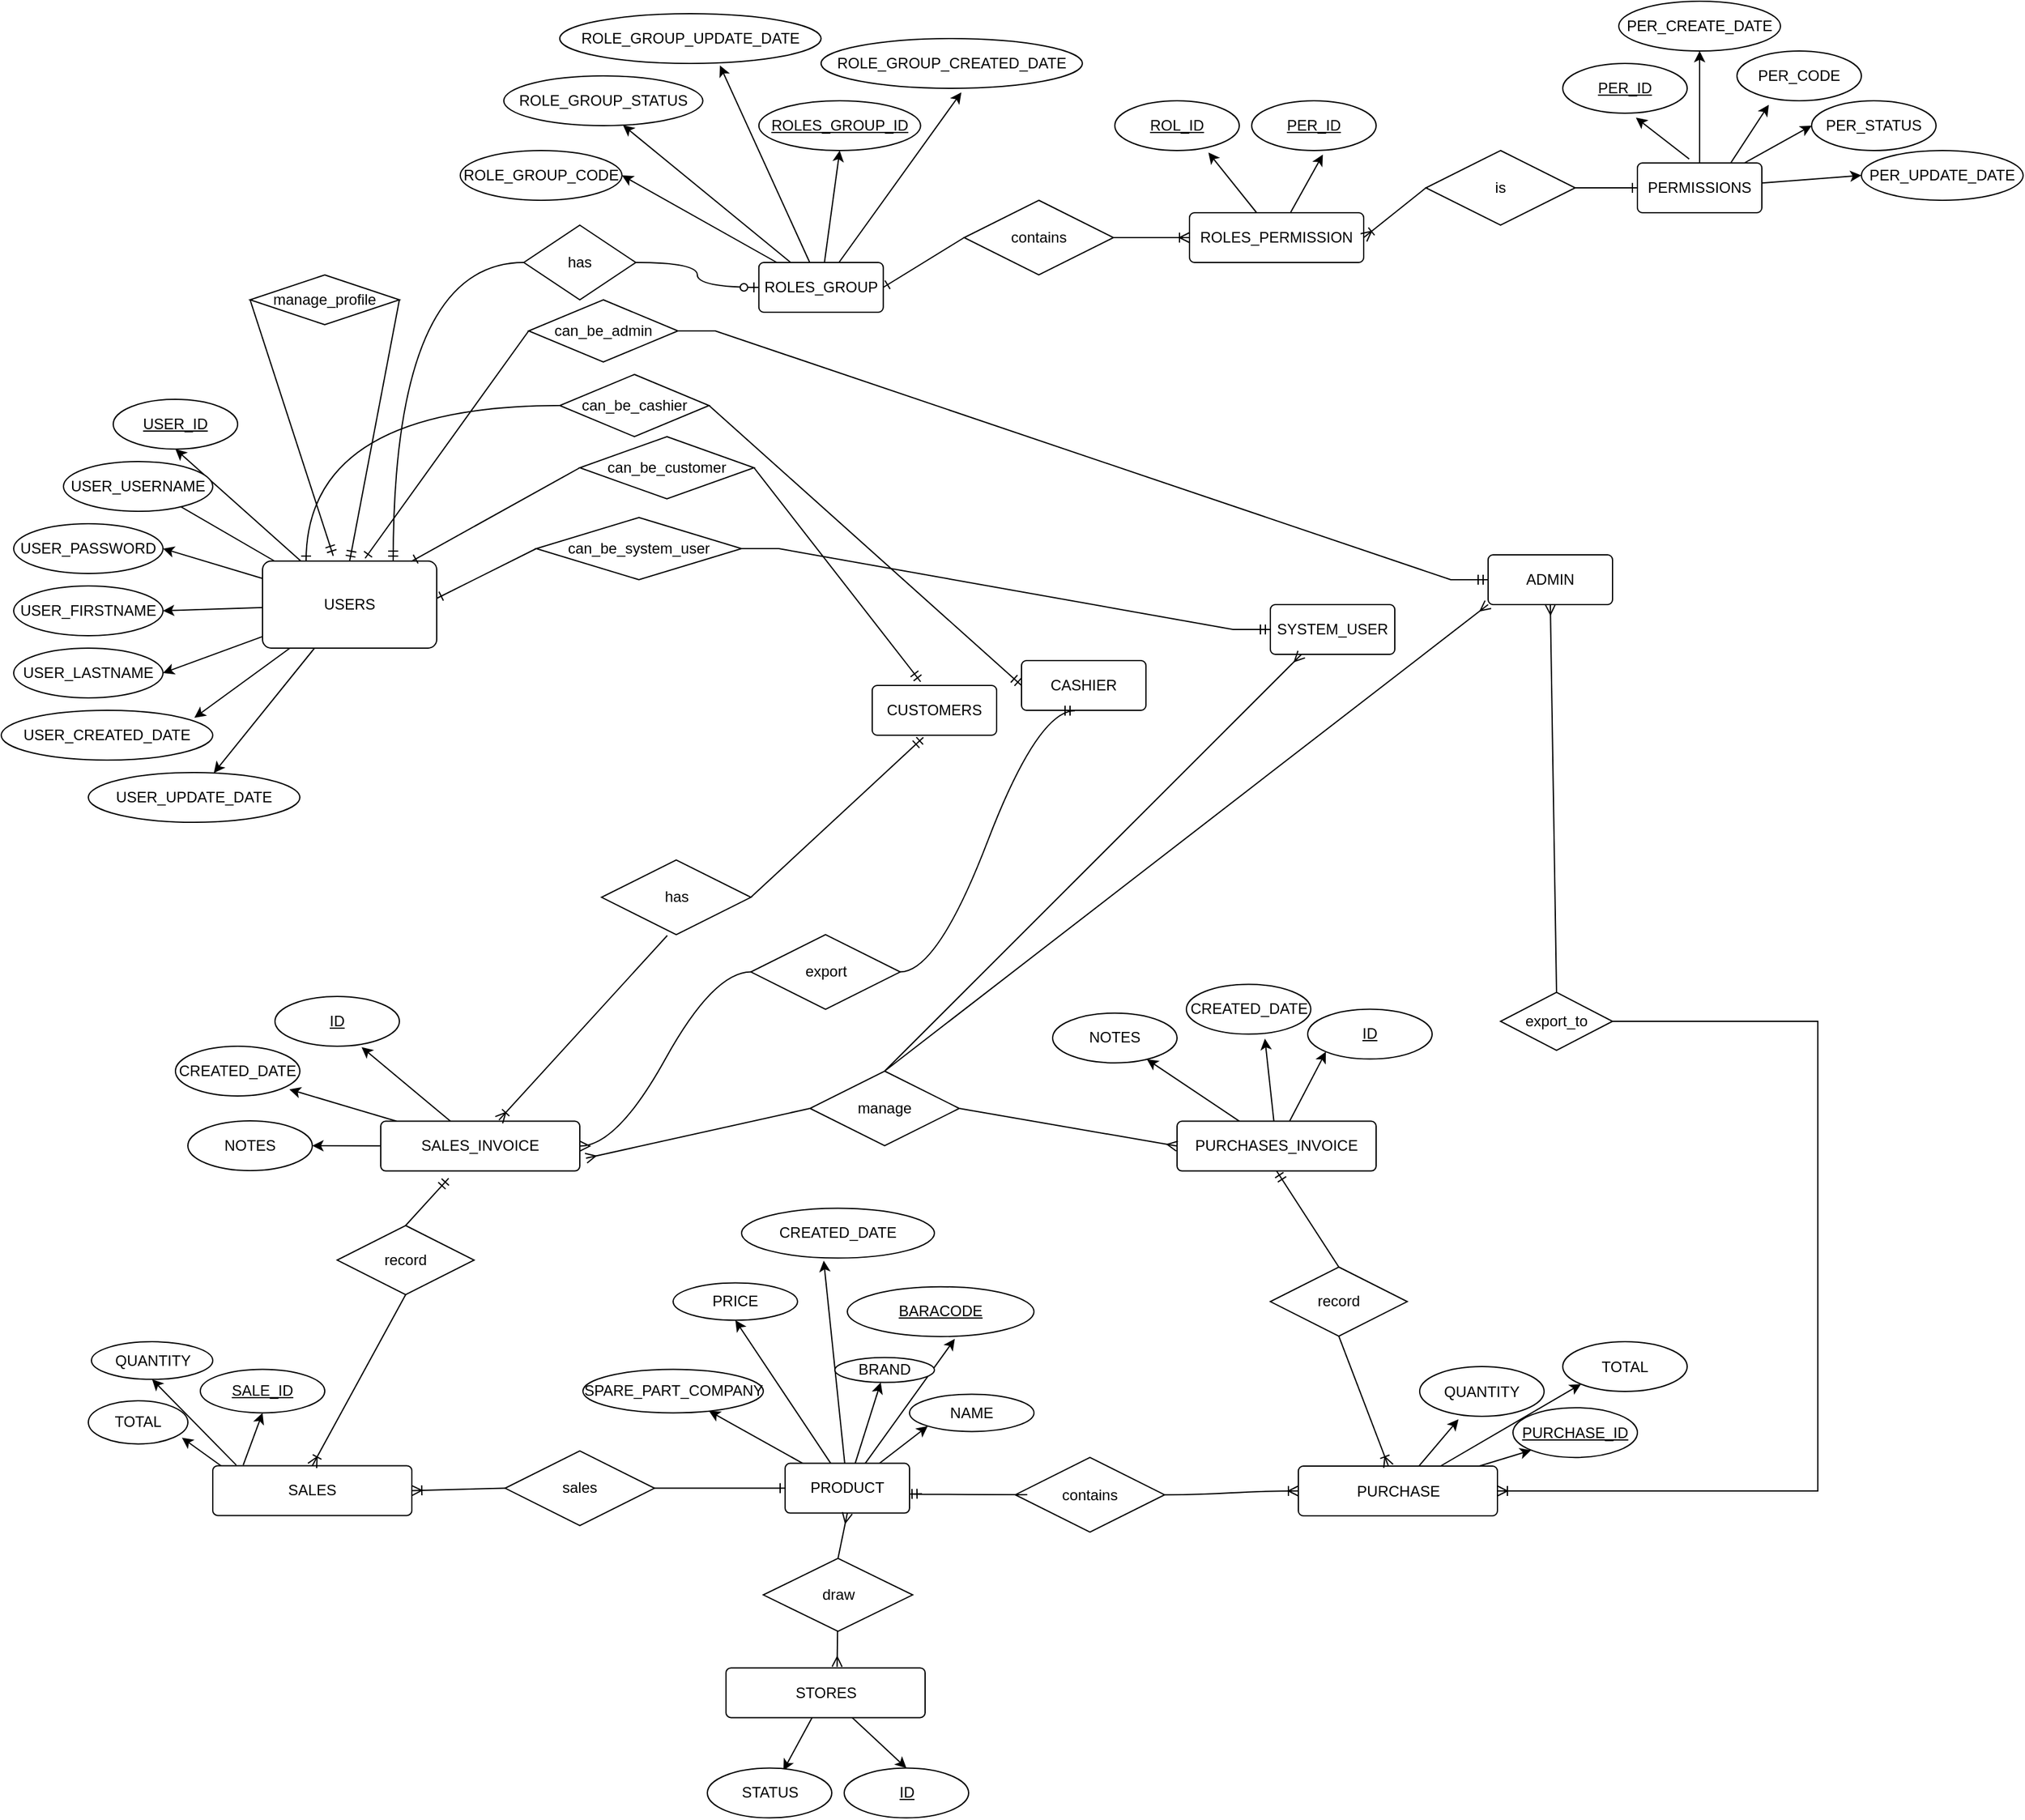<mxfile version="16.5.1" type="device"><diagram id="R2lEEEUBdFMjLlhIrx00" name="Page-1"><mxGraphModel dx="2580" dy="2182" grid="1" gridSize="10" guides="1" tooltips="1" connect="1" arrows="1" fold="1" page="1" pageScale="1" pageWidth="850" pageHeight="1100" math="0" shadow="0" extFonts="Permanent Marker^https://fonts.googleapis.com/css?family=Permanent+Marker"><root><mxCell id="0"/><mxCell id="1" parent="0"/><mxCell id="tmvhYx1YZuwU9j_WkLw_-8" value="USER_ID" style="ellipse;whiteSpace=wrap;html=1;align=center;fontStyle=4;" parent="1" vertex="1"><mxGeometry x="-100" y="-100" width="100" height="40" as="geometry"/></mxCell><mxCell id="tmvhYx1YZuwU9j_WkLw_-16" style="edgeStyle=none;rounded=0;orthogonalLoop=1;jettySize=auto;html=1;entryX=0.5;entryY=1;entryDx=0;entryDy=0;" parent="1" source="tmvhYx1YZuwU9j_WkLw_-9" target="tmvhYx1YZuwU9j_WkLw_-8" edge="1"><mxGeometry relative="1" as="geometry"/></mxCell><mxCell id="tmvhYx1YZuwU9j_WkLw_-17" style="edgeStyle=none;rounded=0;orthogonalLoop=1;jettySize=auto;html=1;entryX=1;entryY=0.5;entryDx=0;entryDy=0;" parent="1" source="tmvhYx1YZuwU9j_WkLw_-9" target="tmvhYx1YZuwU9j_WkLw_-10" edge="1"><mxGeometry relative="1" as="geometry"/></mxCell><mxCell id="tmvhYx1YZuwU9j_WkLw_-18" style="edgeStyle=none;rounded=0;orthogonalLoop=1;jettySize=auto;html=1;entryX=0.304;entryY=0.07;entryDx=0;entryDy=0;entryPerimeter=0;" parent="1" source="tmvhYx1YZuwU9j_WkLw_-9" target="tmvhYx1YZuwU9j_WkLw_-15" edge="1"><mxGeometry relative="1" as="geometry"/></mxCell><mxCell id="tmvhYx1YZuwU9j_WkLw_-89" style="edgeStyle=none;rounded=0;orthogonalLoop=1;jettySize=auto;html=1;entryX=1;entryY=0.5;entryDx=0;entryDy=0;" parent="1" source="tmvhYx1YZuwU9j_WkLw_-9" target="tmvhYx1YZuwU9j_WkLw_-88" edge="1"><mxGeometry relative="1" as="geometry"/></mxCell><mxCell id="tmvhYx1YZuwU9j_WkLw_-91" style="edgeStyle=none;rounded=0;orthogonalLoop=1;jettySize=auto;html=1;entryX=1;entryY=0.5;entryDx=0;entryDy=0;" parent="1" source="tmvhYx1YZuwU9j_WkLw_-9" target="tmvhYx1YZuwU9j_WkLw_-90" edge="1"><mxGeometry relative="1" as="geometry"/></mxCell><mxCell id="tmvhYx1YZuwU9j_WkLw_-94" style="edgeStyle=none;rounded=0;orthogonalLoop=1;jettySize=auto;html=1;entryX=0.913;entryY=0.15;entryDx=0;entryDy=0;entryPerimeter=0;" parent="1" source="tmvhYx1YZuwU9j_WkLw_-9" target="tmvhYx1YZuwU9j_WkLw_-92" edge="1"><mxGeometry relative="1" as="geometry"/></mxCell><mxCell id="tmvhYx1YZuwU9j_WkLw_-96" style="edgeStyle=none;rounded=0;orthogonalLoop=1;jettySize=auto;html=1;" parent="1" source="tmvhYx1YZuwU9j_WkLw_-9" target="tmvhYx1YZuwU9j_WkLw_-95" edge="1"><mxGeometry relative="1" as="geometry"/></mxCell><mxCell id="tmvhYx1YZuwU9j_WkLw_-9" value="USERS" style="rounded=1;arcSize=10;whiteSpace=wrap;html=1;align=center;" parent="1" vertex="1"><mxGeometry x="20" y="30" width="140" height="70" as="geometry"/></mxCell><mxCell id="tmvhYx1YZuwU9j_WkLw_-10" value="USER_PASSWORD" style="ellipse;whiteSpace=wrap;html=1;align=center;" parent="1" vertex="1"><mxGeometry x="-180" width="120" height="40" as="geometry"/></mxCell><mxCell id="tmvhYx1YZuwU9j_WkLw_-15" value="USER_USERNAME" style="ellipse;whiteSpace=wrap;html=1;align=center;" parent="1" vertex="1"><mxGeometry x="-140" y="-50" width="120" height="40" as="geometry"/></mxCell><mxCell id="tmvhYx1YZuwU9j_WkLw_-41" value="" style="edgeStyle=orthogonalEdgeStyle;fontSize=12;html=1;endArrow=ERmandOne;rounded=0;entryX=0.75;entryY=0;entryDx=0;entryDy=0;exitX=0;exitY=0.5;exitDx=0;exitDy=0;curved=1;" parent="1" source="tmvhYx1YZuwU9j_WkLw_-43" target="tmvhYx1YZuwU9j_WkLw_-9" edge="1"><mxGeometry width="100" height="100" relative="1" as="geometry"><mxPoint x="260" y="10" as="sourcePoint"/><mxPoint x="140" y="60" as="targetPoint"/></mxGeometry></mxCell><mxCell id="tmvhYx1YZuwU9j_WkLw_-76" style="edgeStyle=none;rounded=0;orthogonalLoop=1;jettySize=auto;html=1;entryX=0.5;entryY=1;entryDx=0;entryDy=0;" parent="1" source="tmvhYx1YZuwU9j_WkLw_-42" target="tmvhYx1YZuwU9j_WkLw_-75" edge="1"><mxGeometry relative="1" as="geometry"/></mxCell><mxCell id="tmvhYx1YZuwU9j_WkLw_-81" style="edgeStyle=none;rounded=0;orthogonalLoop=1;jettySize=auto;html=1;entryX=1;entryY=0.5;entryDx=0;entryDy=0;" parent="1" source="tmvhYx1YZuwU9j_WkLw_-42" target="tmvhYx1YZuwU9j_WkLw_-78" edge="1"><mxGeometry relative="1" as="geometry"/></mxCell><mxCell id="tmvhYx1YZuwU9j_WkLw_-83" style="edgeStyle=none;rounded=0;orthogonalLoop=1;jettySize=auto;html=1;entryX=0.537;entryY=1.08;entryDx=0;entryDy=0;entryPerimeter=0;" parent="1" source="tmvhYx1YZuwU9j_WkLw_-42" target="tmvhYx1YZuwU9j_WkLw_-82" edge="1"><mxGeometry relative="1" as="geometry"/></mxCell><mxCell id="tmvhYx1YZuwU9j_WkLw_-85" style="edgeStyle=none;rounded=0;orthogonalLoop=1;jettySize=auto;html=1;entryX=0.613;entryY=1.04;entryDx=0;entryDy=0;entryPerimeter=0;" parent="1" source="tmvhYx1YZuwU9j_WkLw_-42" target="tmvhYx1YZuwU9j_WkLw_-84" edge="1"><mxGeometry relative="1" as="geometry"/></mxCell><mxCell id="tmvhYx1YZuwU9j_WkLw_-86" style="edgeStyle=none;rounded=0;orthogonalLoop=1;jettySize=auto;html=1;entryX=0.599;entryY=0.99;entryDx=0;entryDy=0;entryPerimeter=0;" parent="1" source="tmvhYx1YZuwU9j_WkLw_-42" target="tmvhYx1YZuwU9j_WkLw_-79" edge="1"><mxGeometry relative="1" as="geometry"/></mxCell><mxCell id="tmvhYx1YZuwU9j_WkLw_-42" value="ROLES_GROUP" style="rounded=1;arcSize=10;whiteSpace=wrap;html=1;align=center;" parent="1" vertex="1"><mxGeometry x="418.89" y="-210" width="100" height="40" as="geometry"/></mxCell><mxCell id="tmvhYx1YZuwU9j_WkLw_-43" value="has" style="shape=rhombus;perimeter=rhombusPerimeter;whiteSpace=wrap;html=1;align=center;" parent="1" vertex="1"><mxGeometry x="230" y="-240" width="90" height="60" as="geometry"/></mxCell><mxCell id="tmvhYx1YZuwU9j_WkLw_-46" value="is" style="shape=rhombus;perimeter=rhombusPerimeter;whiteSpace=wrap;html=1;align=center;" parent="1" vertex="1"><mxGeometry x="955" y="-300" width="120" height="60" as="geometry"/></mxCell><mxCell id="tmvhYx1YZuwU9j_WkLw_-73" style="edgeStyle=none;rounded=0;orthogonalLoop=1;jettySize=auto;html=1;entryX=0.572;entryY=1.08;entryDx=0;entryDy=0;entryPerimeter=0;" parent="1" source="tmvhYx1YZuwU9j_WkLw_-47" target="tmvhYx1YZuwU9j_WkLw_-71" edge="1"><mxGeometry relative="1" as="geometry"/></mxCell><mxCell id="tmvhYx1YZuwU9j_WkLw_-74" style="edgeStyle=none;rounded=0;orthogonalLoop=1;jettySize=auto;html=1;entryX=0.752;entryY=1.04;entryDx=0;entryDy=0;entryPerimeter=0;" parent="1" source="tmvhYx1YZuwU9j_WkLw_-47" target="tmvhYx1YZuwU9j_WkLw_-72" edge="1"><mxGeometry relative="1" as="geometry"/></mxCell><mxCell id="tmvhYx1YZuwU9j_WkLw_-47" value="ROLES_PERMISSION" style="rounded=1;arcSize=10;whiteSpace=wrap;html=1;align=center;" parent="1" vertex="1"><mxGeometry x="765" y="-250" width="140" height="40" as="geometry"/></mxCell><mxCell id="tmvhYx1YZuwU9j_WkLw_-48" value="contains" style="shape=rhombus;perimeter=rhombusPerimeter;whiteSpace=wrap;html=1;align=center;" parent="1" vertex="1"><mxGeometry x="583.89" y="-260" width="120" height="60" as="geometry"/></mxCell><mxCell id="tmvhYx1YZuwU9j_WkLw_-51" value="" style="fontSize=12;html=1;endArrow=ERoneToMany;rounded=0;entryX=0;entryY=0.5;entryDx=0;entryDy=0;exitX=1;exitY=0.5;exitDx=0;exitDy=0;" parent="1" source="tmvhYx1YZuwU9j_WkLw_-48" target="tmvhYx1YZuwU9j_WkLw_-47" edge="1"><mxGeometry width="100" height="100" relative="1" as="geometry"><mxPoint x="702.8" y="-230.78" as="sourcePoint"/><mxPoint x="755" y="-90" as="targetPoint"/></mxGeometry></mxCell><mxCell id="tmvhYx1YZuwU9j_WkLw_-52" style="edgeStyle=none;rounded=0;orthogonalLoop=1;jettySize=auto;html=1;exitX=1;exitY=1;exitDx=0;exitDy=0;" parent="1" edge="1"><mxGeometry relative="1" as="geometry"><mxPoint x="728.89" y="-365" as="sourcePoint"/><mxPoint x="728.89" y="-365" as="targetPoint"/></mxGeometry></mxCell><mxCell id="tmvhYx1YZuwU9j_WkLw_-61" style="edgeStyle=none;rounded=0;orthogonalLoop=1;jettySize=auto;html=1;entryX=0.256;entryY=1.08;entryDx=0;entryDy=0;entryPerimeter=0;exitX=0.75;exitY=0;exitDx=0;exitDy=0;" parent="1" source="tmvhYx1YZuwU9j_WkLw_-53" target="tmvhYx1YZuwU9j_WkLw_-59" edge="1"><mxGeometry relative="1" as="geometry"/></mxCell><mxCell id="tmvhYx1YZuwU9j_WkLw_-62" style="edgeStyle=none;rounded=0;orthogonalLoop=1;jettySize=auto;html=1;entryX=0.588;entryY=1.09;entryDx=0;entryDy=0;entryPerimeter=0;exitX=0.416;exitY=-0.08;exitDx=0;exitDy=0;exitPerimeter=0;" parent="1" source="tmvhYx1YZuwU9j_WkLw_-53" target="tmvhYx1YZuwU9j_WkLw_-58" edge="1"><mxGeometry relative="1" as="geometry"/></mxCell><mxCell id="tmvhYx1YZuwU9j_WkLw_-66" style="edgeStyle=orthogonalEdgeStyle;rounded=0;orthogonalLoop=1;jettySize=auto;html=1;entryX=0.5;entryY=1;entryDx=0;entryDy=0;" parent="1" source="tmvhYx1YZuwU9j_WkLw_-53" target="tmvhYx1YZuwU9j_WkLw_-63" edge="1"><mxGeometry relative="1" as="geometry"/></mxCell><mxCell id="tmvhYx1YZuwU9j_WkLw_-68" style="edgeStyle=none;rounded=0;orthogonalLoop=1;jettySize=auto;html=1;entryX=0;entryY=0.5;entryDx=0;entryDy=0;" parent="1" source="tmvhYx1YZuwU9j_WkLw_-53" target="tmvhYx1YZuwU9j_WkLw_-67" edge="1"><mxGeometry relative="1" as="geometry"/></mxCell><mxCell id="tmvhYx1YZuwU9j_WkLw_-70" style="edgeStyle=none;rounded=0;orthogonalLoop=1;jettySize=auto;html=1;entryX=0;entryY=0.5;entryDx=0;entryDy=0;" parent="1" source="tmvhYx1YZuwU9j_WkLw_-53" target="tmvhYx1YZuwU9j_WkLw_-69" edge="1"><mxGeometry relative="1" as="geometry"/></mxCell><mxCell id="tmvhYx1YZuwU9j_WkLw_-53" value="PERMISSIONS" style="rounded=1;arcSize=10;whiteSpace=wrap;html=1;align=center;" parent="1" vertex="1"><mxGeometry x="1125" y="-290" width="100" height="40" as="geometry"/></mxCell><mxCell id="tmvhYx1YZuwU9j_WkLw_-54" value="" style="fontSize=12;html=1;endArrow=ERoneToMany;rounded=0;entryX=1;entryY=0.5;entryDx=0;entryDy=0;exitX=0;exitY=0.5;exitDx=0;exitDy=0;" parent="1" source="tmvhYx1YZuwU9j_WkLw_-46" target="tmvhYx1YZuwU9j_WkLw_-47" edge="1"><mxGeometry width="100" height="100" relative="1" as="geometry"><mxPoint x="835" y="-120.78" as="sourcePoint"/><mxPoint x="942.2" y="-150" as="targetPoint"/></mxGeometry></mxCell><mxCell id="tmvhYx1YZuwU9j_WkLw_-58" value="PER_ID" style="ellipse;whiteSpace=wrap;html=1;align=center;fontStyle=4;" parent="1" vertex="1"><mxGeometry x="1065" y="-370" width="100" height="40" as="geometry"/></mxCell><mxCell id="tmvhYx1YZuwU9j_WkLw_-59" value="PER_CODE" style="ellipse;whiteSpace=wrap;html=1;align=center;" parent="1" vertex="1"><mxGeometry x="1205" y="-380" width="100" height="40" as="geometry"/></mxCell><mxCell id="tmvhYx1YZuwU9j_WkLw_-63" value="PER_CREATE_DATE" style="ellipse;whiteSpace=wrap;html=1;align=center;" parent="1" vertex="1"><mxGeometry x="1110" y="-420" width="130" height="40" as="geometry"/></mxCell><mxCell id="tmvhYx1YZuwU9j_WkLw_-67" value="PER_UPDATE_DATE" style="ellipse;whiteSpace=wrap;html=1;align=center;" parent="1" vertex="1"><mxGeometry x="1305" y="-300" width="130" height="40" as="geometry"/></mxCell><mxCell id="tmvhYx1YZuwU9j_WkLw_-69" value="PER_STATUS" style="ellipse;whiteSpace=wrap;html=1;align=center;" parent="1" vertex="1"><mxGeometry x="1265" y="-340" width="100" height="40" as="geometry"/></mxCell><mxCell id="tmvhYx1YZuwU9j_WkLw_-71" value="PER_ID" style="ellipse;whiteSpace=wrap;html=1;align=center;fontStyle=4;" parent="1" vertex="1"><mxGeometry x="815" y="-340" width="100" height="40" as="geometry"/></mxCell><mxCell id="tmvhYx1YZuwU9j_WkLw_-72" value="ROL_ID" style="ellipse;whiteSpace=wrap;html=1;align=center;fontStyle=4;" parent="1" vertex="1"><mxGeometry x="705" y="-340" width="100" height="40" as="geometry"/></mxCell><mxCell id="tmvhYx1YZuwU9j_WkLw_-75" value="ROLES_GROUP_ID" style="ellipse;whiteSpace=wrap;html=1;align=center;fontStyle=4;" parent="1" vertex="1"><mxGeometry x="418.89" y="-340" width="130" height="40" as="geometry"/></mxCell><mxCell id="tmvhYx1YZuwU9j_WkLw_-78" value="ROLE_GROUP_CODE" style="ellipse;whiteSpace=wrap;html=1;align=center;" parent="1" vertex="1"><mxGeometry x="178.89" y="-300" width="130" height="40" as="geometry"/></mxCell><mxCell id="tmvhYx1YZuwU9j_WkLw_-79" value="ROLE_GROUP_STATUS" style="ellipse;whiteSpace=wrap;html=1;align=center;" parent="1" vertex="1"><mxGeometry x="213.89" y="-360" width="160" height="40" as="geometry"/></mxCell><mxCell id="tmvhYx1YZuwU9j_WkLw_-82" value="ROLE_GROUP_CREATED_DATE" style="ellipse;whiteSpace=wrap;html=1;align=center;" parent="1" vertex="1"><mxGeometry x="468.89" y="-390" width="210" height="40" as="geometry"/></mxCell><mxCell id="tmvhYx1YZuwU9j_WkLw_-84" value="ROLE_GROUP_UPDATE_DATE" style="ellipse;whiteSpace=wrap;html=1;align=center;" parent="1" vertex="1"><mxGeometry x="258.89" y="-410" width="210" height="40" as="geometry"/></mxCell><mxCell id="tmvhYx1YZuwU9j_WkLw_-87" style="edgeStyle=none;rounded=0;orthogonalLoop=1;jettySize=auto;html=1;exitX=1;exitY=1;exitDx=0;exitDy=0;" parent="1" source="tmvhYx1YZuwU9j_WkLw_-10" target="tmvhYx1YZuwU9j_WkLw_-10" edge="1"><mxGeometry relative="1" as="geometry"/></mxCell><mxCell id="tmvhYx1YZuwU9j_WkLw_-88" value="USER_FIRSTNAME" style="ellipse;whiteSpace=wrap;html=1;align=center;" parent="1" vertex="1"><mxGeometry x="-180" y="50" width="120" height="40" as="geometry"/></mxCell><mxCell id="tmvhYx1YZuwU9j_WkLw_-90" value="USER_LASTNAME" style="ellipse;whiteSpace=wrap;html=1;align=center;" parent="1" vertex="1"><mxGeometry x="-180" y="100" width="120" height="40" as="geometry"/></mxCell><mxCell id="tmvhYx1YZuwU9j_WkLw_-92" value="USER_CREATED_DATE" style="ellipse;whiteSpace=wrap;html=1;align=center;" parent="1" vertex="1"><mxGeometry x="-190" y="150" width="170" height="40" as="geometry"/></mxCell><mxCell id="tmvhYx1YZuwU9j_WkLw_-95" value="USER_UPDATE_DATE" style="ellipse;whiteSpace=wrap;html=1;align=center;" parent="1" vertex="1"><mxGeometry x="-120" y="200" width="170" height="40" as="geometry"/></mxCell><mxCell id="tmvhYx1YZuwU9j_WkLw_-98" value="CASHIER" style="rounded=1;arcSize=10;whiteSpace=wrap;html=1;align=center;" parent="1" vertex="1"><mxGeometry x="630" y="110" width="100" height="40" as="geometry"/></mxCell><mxCell id="tmvhYx1YZuwU9j_WkLw_-99" value="can_be_cashier" style="shape=rhombus;perimeter=rhombusPerimeter;whiteSpace=wrap;html=1;align=center;" parent="1" vertex="1"><mxGeometry x="258.89" y="-120" width="120" height="50" as="geometry"/></mxCell><mxCell id="tmvhYx1YZuwU9j_WkLw_-110" value="" style="fontSize=12;html=1;endArrow=ERmandOne;rounded=0;exitX=1;exitY=0.5;exitDx=0;exitDy=0;entryX=0;entryY=0.5;entryDx=0;entryDy=0;" parent="1" source="tmvhYx1YZuwU9j_WkLw_-99" target="tmvhYx1YZuwU9j_WkLw_-98" edge="1"><mxGeometry width="100" height="100" relative="1" as="geometry"><mxPoint x="490" y="180" as="sourcePoint"/><mxPoint x="370" y="130" as="targetPoint"/></mxGeometry></mxCell><mxCell id="tmvhYx1YZuwU9j_WkLw_-114" value="can_be_customer" style="shape=rhombus;perimeter=rhombusPerimeter;whiteSpace=wrap;html=1;align=center;" parent="1" vertex="1"><mxGeometry x="275" y="-70" width="140" height="50" as="geometry"/></mxCell><mxCell id="tmvhYx1YZuwU9j_WkLw_-116" value="CUSTOMERS" style="rounded=1;arcSize=10;whiteSpace=wrap;html=1;align=center;" parent="1" vertex="1"><mxGeometry x="510" y="130" width="100" height="40" as="geometry"/></mxCell><mxCell id="tmvhYx1YZuwU9j_WkLw_-118" value="" style="fontSize=12;html=1;endArrow=ERmandOne;rounded=0;exitX=1;exitY=0.5;exitDx=0;exitDy=0;entryX=0.389;entryY=-0.075;entryDx=0;entryDy=0;entryPerimeter=0;" parent="1" source="tmvhYx1YZuwU9j_WkLw_-114" target="tmvhYx1YZuwU9j_WkLw_-116" edge="1"><mxGeometry width="100" height="100" relative="1" as="geometry"><mxPoint x="300" y="209.5" as="sourcePoint"/><mxPoint x="380" y="220" as="targetPoint"/></mxGeometry></mxCell><mxCell id="tmvhYx1YZuwU9j_WkLw_-166" value="manage_profile" style="shape=rhombus;perimeter=rhombusPerimeter;whiteSpace=wrap;html=1;align=center;" parent="1" vertex="1"><mxGeometry x="10" y="-200" width="120" height="40" as="geometry"/></mxCell><mxCell id="tmvhYx1YZuwU9j_WkLw_-169" value="" style="fontSize=12;html=1;endArrow=ERmandOne;rounded=0;elbow=vertical;entryX=0.5;entryY=0;entryDx=0;entryDy=0;exitX=1;exitY=0.5;exitDx=0;exitDy=0;" parent="1" source="tmvhYx1YZuwU9j_WkLw_-166" target="tmvhYx1YZuwU9j_WkLw_-9" edge="1"><mxGeometry width="100" height="100" relative="1" as="geometry"><mxPoint x="80" y="60" as="sourcePoint"/><mxPoint x="180" y="-40" as="targetPoint"/></mxGeometry></mxCell><mxCell id="tmvhYx1YZuwU9j_WkLw_-170" value="" style="fontSize=12;html=1;endArrow=ERmandOne;rounded=0;elbow=vertical;entryX=0.406;entryY=-0.06;entryDx=0;entryDy=0;exitX=0;exitY=0.5;exitDx=0;exitDy=0;entryPerimeter=0;" parent="1" source="tmvhYx1YZuwU9j_WkLw_-166" target="tmvhYx1YZuwU9j_WkLw_-9" edge="1"><mxGeometry width="100" height="100" relative="1" as="geometry"><mxPoint x="93" y="40.32" as="sourcePoint"/><mxPoint x="150" y="-45" as="targetPoint"/></mxGeometry></mxCell><mxCell id="tmvhYx1YZuwU9j_WkLw_-178" value="" style="edgeStyle=orthogonalEdgeStyle;fontSize=12;html=1;endArrow=ERzeroToOne;endFill=1;rounded=0;elbow=vertical;entryX=0;entryY=0.5;entryDx=0;entryDy=0;exitX=1;exitY=0.5;exitDx=0;exitDy=0;curved=1;" parent="1" source="tmvhYx1YZuwU9j_WkLw_-43" target="tmvhYx1YZuwU9j_WkLw_-42" edge="1"><mxGeometry width="100" height="100" relative="1" as="geometry"><mxPoint x="318.89" y="-90" as="sourcePoint"/><mxPoint x="418.89" y="-190" as="targetPoint"/></mxGeometry></mxCell><mxCell id="8ANfI4sgYB2sMH2TscQH-8" value="" style="fontSize=12;html=1;endArrow=ERone;endFill=1;rounded=0;entryX=1;entryY=0.5;entryDx=0;entryDy=0;exitX=0;exitY=0.5;exitDx=0;exitDy=0;" parent="1" source="tmvhYx1YZuwU9j_WkLw_-48" target="tmvhYx1YZuwU9j_WkLw_-42" edge="1"><mxGeometry width="100" height="100" relative="1" as="geometry"><mxPoint x="688.89" y="-80" as="sourcePoint"/><mxPoint x="788.89" y="-180" as="targetPoint"/></mxGeometry></mxCell><mxCell id="8ANfI4sgYB2sMH2TscQH-9" value="" style="edgeStyle=entityRelationEdgeStyle;fontSize=12;html=1;endArrow=ERone;endFill=1;rounded=0;entryX=0;entryY=0.5;entryDx=0;entryDy=0;exitX=1;exitY=0.5;exitDx=0;exitDy=0;" parent="1" source="tmvhYx1YZuwU9j_WkLw_-46" target="tmvhYx1YZuwU9j_WkLw_-53" edge="1"><mxGeometry width="100" height="100" relative="1" as="geometry"><mxPoint x="1140" y="-170" as="sourcePoint"/><mxPoint x="1070" y="-150" as="targetPoint"/></mxGeometry></mxCell><mxCell id="8ANfI4sgYB2sMH2TscQH-52" value="" style="fontSize=12;html=1;endArrow=ERone;endFill=1;rounded=0;elbow=vertical;exitX=0;exitY=0.5;exitDx=0;exitDy=0;edgeStyle=orthogonalEdgeStyle;curved=1;entryX=0.25;entryY=0;entryDx=0;entryDy=0;" parent="1" source="tmvhYx1YZuwU9j_WkLw_-99" target="tmvhYx1YZuwU9j_WkLw_-9" edge="1"><mxGeometry width="100" height="100" relative="1" as="geometry"><mxPoint x="160" y="150" as="sourcePoint"/><mxPoint x="70" y="20" as="targetPoint"/></mxGeometry></mxCell><mxCell id="8ANfI4sgYB2sMH2TscQH-53" value="" style="fontSize=12;html=1;endArrow=ERone;endFill=1;rounded=0;elbow=vertical;exitX=0;exitY=0.5;exitDx=0;exitDy=0;entryX=0.854;entryY=0.004;entryDx=0;entryDy=0;entryPerimeter=0;" parent="1" source="tmvhYx1YZuwU9j_WkLw_-114" target="tmvhYx1YZuwU9j_WkLw_-9" edge="1"><mxGeometry width="100" height="100" relative="1" as="geometry"><mxPoint x="240" y="110" as="sourcePoint"/><mxPoint x="80" y="71" as="targetPoint"/></mxGeometry></mxCell><mxCell id="8ANfI4sgYB2sMH2TscQH-59" style="edgeStyle=none;rounded=0;orthogonalLoop=1;jettySize=auto;html=1;elbow=vertical;entryX=0.576;entryY=1.048;entryDx=0;entryDy=0;entryPerimeter=0;" parent="1" source="8ANfI4sgYB2sMH2TscQH-67" target="8ANfI4sgYB2sMH2TscQH-68" edge="1"><mxGeometry relative="1" as="geometry"/></mxCell><mxCell id="8ANfI4sgYB2sMH2TscQH-60" style="edgeStyle=none;rounded=0;orthogonalLoop=1;jettySize=auto;html=1;entryX=0.5;entryY=1;entryDx=0;entryDy=0;elbow=vertical;" parent="1" source="8ANfI4sgYB2sMH2TscQH-67" target="8ANfI4sgYB2sMH2TscQH-69" edge="1"><mxGeometry relative="1" as="geometry"/></mxCell><mxCell id="8ANfI4sgYB2sMH2TscQH-62" style="edgeStyle=none;rounded=0;orthogonalLoop=1;jettySize=auto;html=1;entryX=0.426;entryY=1.052;entryDx=0;entryDy=0;elbow=vertical;entryPerimeter=0;" parent="1" source="8ANfI4sgYB2sMH2TscQH-67" target="8ANfI4sgYB2sMH2TscQH-71" edge="1"><mxGeometry relative="1" as="geometry"/></mxCell><mxCell id="8ANfI4sgYB2sMH2TscQH-64" style="edgeStyle=none;rounded=0;orthogonalLoop=1;jettySize=auto;html=1;entryX=0;entryY=1;entryDx=0;entryDy=0;elbow=vertical;" parent="1" source="8ANfI4sgYB2sMH2TscQH-67" target="8ANfI4sgYB2sMH2TscQH-73" edge="1"><mxGeometry relative="1" as="geometry"/></mxCell><mxCell id="8ANfI4sgYB2sMH2TscQH-65" style="edgeStyle=none;rounded=0;orthogonalLoop=1;jettySize=auto;html=1;elbow=vertical;" parent="1" source="8ANfI4sgYB2sMH2TscQH-67" target="8ANfI4sgYB2sMH2TscQH-74" edge="1"><mxGeometry relative="1" as="geometry"/></mxCell><mxCell id="8ANfI4sgYB2sMH2TscQH-66" style="edgeStyle=none;rounded=0;orthogonalLoop=1;jettySize=auto;html=1;elbow=vertical;" parent="1" source="8ANfI4sgYB2sMH2TscQH-67" target="8ANfI4sgYB2sMH2TscQH-78" edge="1"><mxGeometry relative="1" as="geometry"/></mxCell><mxCell id="8ANfI4sgYB2sMH2TscQH-67" value="PRODUCT" style="rounded=1;arcSize=10;whiteSpace=wrap;html=1;align=center;" parent="1" vertex="1"><mxGeometry x="440" y="755.29" width="100" height="40" as="geometry"/></mxCell><mxCell id="8ANfI4sgYB2sMH2TscQH-68" value="BARACODE" style="ellipse;whiteSpace=wrap;html=1;align=center;fontStyle=4;" parent="1" vertex="1"><mxGeometry x="490" y="613.37" width="150" height="40" as="geometry"/></mxCell><mxCell id="8ANfI4sgYB2sMH2TscQH-69" value="PRICE" style="ellipse;whiteSpace=wrap;html=1;align=center;" parent="1" vertex="1"><mxGeometry x="350" y="610.29" width="100" height="30" as="geometry"/></mxCell><mxCell id="8ANfI4sgYB2sMH2TscQH-71" value="CREATED_DATE" style="ellipse;whiteSpace=wrap;html=1;align=center;" parent="1" vertex="1"><mxGeometry x="405" y="550.29" width="155" height="40" as="geometry"/></mxCell><mxCell id="8ANfI4sgYB2sMH2TscQH-73" value="NAME" style="ellipse;whiteSpace=wrap;html=1;align=center;" parent="1" vertex="1"><mxGeometry x="540" y="699.71" width="100" height="30" as="geometry"/></mxCell><mxCell id="8ANfI4sgYB2sMH2TscQH-74" value="SPARE_PART_COMPANY" style="ellipse;whiteSpace=wrap;html=1;align=center;" parent="1" vertex="1"><mxGeometry x="277.5" y="679.71" width="145" height="35" as="geometry"/></mxCell><mxCell id="8ANfI4sgYB2sMH2TscQH-75" style="edgeStyle=none;rounded=0;orthogonalLoop=1;jettySize=auto;html=1;exitX=0.5;exitY=1;exitDx=0;exitDy=0;elbow=vertical;" parent="1" edge="1"><mxGeometry relative="1" as="geometry"><mxPoint x="1077.5" y="942.79" as="sourcePoint"/><mxPoint x="1077.5" y="942.79" as="targetPoint"/></mxGeometry></mxCell><mxCell id="8ANfI4sgYB2sMH2TscQH-78" value="BRAND" style="ellipse;whiteSpace=wrap;html=1;align=center;" parent="1" vertex="1"><mxGeometry x="480" y="670.29" width="80" height="20" as="geometry"/></mxCell><mxCell id="8ANfI4sgYB2sMH2TscQH-81" style="edgeStyle=none;rounded=0;orthogonalLoop=1;jettySize=auto;html=1;entryX=0;entryY=1;entryDx=0;entryDy=0;elbow=vertical;" parent="1" source="8ANfI4sgYB2sMH2TscQH-79" target="8ANfI4sgYB2sMH2TscQH-80" edge="1"><mxGeometry relative="1" as="geometry"/></mxCell><mxCell id="8ANfI4sgYB2sMH2TscQH-83" style="edgeStyle=none;rounded=0;orthogonalLoop=1;jettySize=auto;html=1;entryX=0.631;entryY=1.091;entryDx=0;entryDy=0;entryPerimeter=0;elbow=vertical;" parent="1" source="8ANfI4sgYB2sMH2TscQH-79" target="8ANfI4sgYB2sMH2TscQH-82" edge="1"><mxGeometry relative="1" as="geometry"/></mxCell><mxCell id="8ANfI4sgYB2sMH2TscQH-158" style="edgeStyle=none;rounded=0;orthogonalLoop=1;jettySize=auto;html=1;elbow=vertical;" parent="1" source="8ANfI4sgYB2sMH2TscQH-79" target="8ANfI4sgYB2sMH2TscQH-157" edge="1"><mxGeometry relative="1" as="geometry"/></mxCell><mxCell id="8ANfI4sgYB2sMH2TscQH-79" value="PURCHASES_INVOICE" style="rounded=1;arcSize=10;whiteSpace=wrap;html=1;align=center;" parent="1" vertex="1"><mxGeometry x="755" y="480.29" width="160" height="40" as="geometry"/></mxCell><mxCell id="8ANfI4sgYB2sMH2TscQH-80" value="ID" style="ellipse;whiteSpace=wrap;html=1;align=center;fontStyle=4;" parent="1" vertex="1"><mxGeometry x="860" y="390.29" width="100" height="40" as="geometry"/></mxCell><mxCell id="8ANfI4sgYB2sMH2TscQH-82" value="CREATED_DATE" style="ellipse;whiteSpace=wrap;html=1;align=center;" parent="1" vertex="1"><mxGeometry x="762.5" y="370.29" width="100" height="40" as="geometry"/></mxCell><mxCell id="8ANfI4sgYB2sMH2TscQH-84" style="edgeStyle=none;rounded=0;orthogonalLoop=1;jettySize=auto;html=1;entryX=0.696;entryY=1.018;entryDx=0;entryDy=0;elbow=vertical;entryPerimeter=0;" parent="1" source="8ANfI4sgYB2sMH2TscQH-86" target="8ANfI4sgYB2sMH2TscQH-87" edge="1"><mxGeometry relative="1" as="geometry"/></mxCell><mxCell id="8ANfI4sgYB2sMH2TscQH-85" style="edgeStyle=none;rounded=0;orthogonalLoop=1;jettySize=auto;html=1;entryX=0.916;entryY=0.868;entryDx=0;entryDy=0;entryPerimeter=0;elbow=vertical;" parent="1" source="8ANfI4sgYB2sMH2TscQH-86" target="8ANfI4sgYB2sMH2TscQH-88" edge="1"><mxGeometry relative="1" as="geometry"/></mxCell><mxCell id="8ANfI4sgYB2sMH2TscQH-90" style="edgeStyle=none;rounded=0;orthogonalLoop=1;jettySize=auto;html=1;entryX=1;entryY=0.5;entryDx=0;entryDy=0;elbow=vertical;" parent="1" source="8ANfI4sgYB2sMH2TscQH-86" target="8ANfI4sgYB2sMH2TscQH-89" edge="1"><mxGeometry relative="1" as="geometry"/></mxCell><mxCell id="8ANfI4sgYB2sMH2TscQH-86" value="SALES_INVOICE" style="rounded=1;arcSize=10;whiteSpace=wrap;html=1;align=center;" parent="1" vertex="1"><mxGeometry x="115" y="480.29" width="160" height="40" as="geometry"/></mxCell><mxCell id="8ANfI4sgYB2sMH2TscQH-87" value="ID" style="ellipse;whiteSpace=wrap;html=1;align=center;fontStyle=4;" parent="1" vertex="1"><mxGeometry x="30" y="380" width="100" height="40" as="geometry"/></mxCell><mxCell id="8ANfI4sgYB2sMH2TscQH-88" value="CREATED_DATE" style="ellipse;whiteSpace=wrap;html=1;align=center;" parent="1" vertex="1"><mxGeometry x="-50" y="420" width="100" height="40" as="geometry"/></mxCell><mxCell id="8ANfI4sgYB2sMH2TscQH-89" value="NOTES" style="ellipse;whiteSpace=wrap;html=1;align=center;" parent="1" vertex="1"><mxGeometry x="-40" y="480.0" width="100" height="40" as="geometry"/></mxCell><mxCell id="8ANfI4sgYB2sMH2TscQH-103" style="edgeStyle=none;rounded=0;orthogonalLoop=1;jettySize=auto;html=1;entryX=0;entryY=1;entryDx=0;entryDy=0;elbow=vertical;" parent="1" source="8ANfI4sgYB2sMH2TscQH-106" target="8ANfI4sgYB2sMH2TscQH-107" edge="1"><mxGeometry relative="1" as="geometry"/></mxCell><mxCell id="8ANfI4sgYB2sMH2TscQH-104" style="edgeStyle=none;rounded=0;orthogonalLoop=1;jettySize=auto;html=1;entryX=0.312;entryY=1.06;entryDx=0;entryDy=0;elbow=vertical;entryPerimeter=0;" parent="1" source="8ANfI4sgYB2sMH2TscQH-106" target="8ANfI4sgYB2sMH2TscQH-108" edge="1"><mxGeometry relative="1" as="geometry"/></mxCell><mxCell id="8ANfI4sgYB2sMH2TscQH-105" style="edgeStyle=none;rounded=0;orthogonalLoop=1;jettySize=auto;html=1;entryX=0;entryY=1;entryDx=0;entryDy=0;elbow=vertical;" parent="1" source="8ANfI4sgYB2sMH2TscQH-106" target="8ANfI4sgYB2sMH2TscQH-109" edge="1"><mxGeometry relative="1" as="geometry"/></mxCell><mxCell id="8ANfI4sgYB2sMH2TscQH-106" value="PURCHASE" style="rounded=1;arcSize=10;whiteSpace=wrap;html=1;align=center;" parent="1" vertex="1"><mxGeometry x="852.5" y="757.5" width="160" height="40" as="geometry"/></mxCell><mxCell id="8ANfI4sgYB2sMH2TscQH-107" value="PURCHASE_ID" style="ellipse;whiteSpace=wrap;html=1;align=center;fontStyle=4;" parent="1" vertex="1"><mxGeometry x="1025" y="710.58" width="100" height="40" as="geometry"/></mxCell><mxCell id="8ANfI4sgYB2sMH2TscQH-108" value="QUANTITY" style="ellipse;whiteSpace=wrap;html=1;align=center;" parent="1" vertex="1"><mxGeometry x="950" y="677.5" width="100" height="40" as="geometry"/></mxCell><mxCell id="8ANfI4sgYB2sMH2TscQH-109" value="TOTAL" style="ellipse;whiteSpace=wrap;html=1;align=center;" parent="1" vertex="1"><mxGeometry x="1065" y="657.5" width="100" height="40" as="geometry"/></mxCell><mxCell id="8ANfI4sgYB2sMH2TscQH-110" style="edgeStyle=none;rounded=0;orthogonalLoop=1;jettySize=auto;html=1;entryX=0.5;entryY=0;entryDx=0;entryDy=0;elbow=vertical;" parent="1" source="8ANfI4sgYB2sMH2TscQH-112" target="8ANfI4sgYB2sMH2TscQH-113" edge="1"><mxGeometry relative="1" as="geometry"/></mxCell><mxCell id="8ANfI4sgYB2sMH2TscQH-111" style="edgeStyle=none;rounded=0;orthogonalLoop=1;jettySize=auto;html=1;entryX=0.611;entryY=0.048;entryDx=0;entryDy=0;entryPerimeter=0;elbow=vertical;" parent="1" source="8ANfI4sgYB2sMH2TscQH-112" target="8ANfI4sgYB2sMH2TscQH-114" edge="1"><mxGeometry relative="1" as="geometry"/></mxCell><mxCell id="8ANfI4sgYB2sMH2TscQH-112" value="STORES" style="rounded=1;arcSize=10;whiteSpace=wrap;html=1;align=center;" parent="1" vertex="1"><mxGeometry x="392.5" y="919.71" width="160" height="40" as="geometry"/></mxCell><mxCell id="8ANfI4sgYB2sMH2TscQH-113" value="ID" style="ellipse;whiteSpace=wrap;html=1;align=center;fontStyle=4;" parent="1" vertex="1"><mxGeometry x="487.5" y="1000.29" width="100" height="40" as="geometry"/></mxCell><mxCell id="8ANfI4sgYB2sMH2TscQH-114" value="STATUS" style="ellipse;whiteSpace=wrap;html=1;align=center;" parent="1" vertex="1"><mxGeometry x="377.5" y="1000.29" width="100" height="40" as="geometry"/></mxCell><mxCell id="8ANfI4sgYB2sMH2TscQH-128" value="contains" style="shape=rhombus;perimeter=rhombusPerimeter;whiteSpace=wrap;html=1;align=center;" parent="1" vertex="1"><mxGeometry x="625" y="750.58" width="120" height="60" as="geometry"/></mxCell><mxCell id="8ANfI4sgYB2sMH2TscQH-129" value="" style="edgeStyle=entityRelationEdgeStyle;fontSize=12;html=1;endArrow=ERoneToMany;rounded=0;curved=1;elbow=vertical;entryX=0;entryY=0.5;entryDx=0;entryDy=0;exitX=1;exitY=0.5;exitDx=0;exitDy=0;" parent="1" source="8ANfI4sgYB2sMH2TscQH-128" target="8ANfI4sgYB2sMH2TscQH-106" edge="1"><mxGeometry width="100" height="100" relative="1" as="geometry"><mxPoint x="655" y="820" as="sourcePoint"/><mxPoint x="755" y="720" as="targetPoint"/></mxGeometry></mxCell><mxCell id="8ANfI4sgYB2sMH2TscQH-130" value="" style="edgeStyle=entityRelationEdgeStyle;fontSize=12;html=1;endArrow=ERmandOne;rounded=0;curved=1;elbow=vertical;exitX=0;exitY=0.5;exitDx=0;exitDy=0;" parent="1" source="8ANfI4sgYB2sMH2TscQH-128" edge="1"><mxGeometry width="100" height="100" relative="1" as="geometry"><mxPoint x="650" y="779.71" as="sourcePoint"/><mxPoint x="550" y="779.71" as="targetPoint"/></mxGeometry></mxCell><mxCell id="8ANfI4sgYB2sMH2TscQH-131" style="edgeStyle=none;rounded=0;orthogonalLoop=1;jettySize=auto;html=1;entryX=0.5;entryY=1;entryDx=0;entryDy=0;elbow=vertical;exitX=0.153;exitY=-0.013;exitDx=0;exitDy=0;exitPerimeter=0;" parent="1" source="8ANfI4sgYB2sMH2TscQH-134" target="8ANfI4sgYB2sMH2TscQH-135" edge="1"><mxGeometry relative="1" as="geometry"/></mxCell><mxCell id="8ANfI4sgYB2sMH2TscQH-132" style="edgeStyle=none;rounded=0;orthogonalLoop=1;jettySize=auto;html=1;entryX=0.5;entryY=1;entryDx=0;entryDy=0;elbow=vertical;exitX=0.118;exitY=-0.013;exitDx=0;exitDy=0;exitPerimeter=0;" parent="1" source="8ANfI4sgYB2sMH2TscQH-134" target="8ANfI4sgYB2sMH2TscQH-136" edge="1"><mxGeometry relative="1" as="geometry"/></mxCell><mxCell id="8ANfI4sgYB2sMH2TscQH-133" style="edgeStyle=none;rounded=0;orthogonalLoop=1;jettySize=auto;html=1;entryX=0.94;entryY=0.855;entryDx=0;entryDy=0;elbow=vertical;exitX=0.063;exitY=0.063;exitDx=0;exitDy=0;exitPerimeter=0;entryPerimeter=0;" parent="1" source="8ANfI4sgYB2sMH2TscQH-134" target="8ANfI4sgYB2sMH2TscQH-137" edge="1"><mxGeometry relative="1" as="geometry"/></mxCell><mxCell id="8ANfI4sgYB2sMH2TscQH-134" value="SALES" style="rounded=1;arcSize=10;whiteSpace=wrap;html=1;align=center;" parent="1" vertex="1"><mxGeometry x="-20" y="757.21" width="160" height="40" as="geometry"/></mxCell><mxCell id="8ANfI4sgYB2sMH2TscQH-135" value="SALE_ID" style="ellipse;whiteSpace=wrap;html=1;align=center;fontStyle=4;" parent="1" vertex="1"><mxGeometry x="-30" y="679.71" width="100" height="35" as="geometry"/></mxCell><mxCell id="8ANfI4sgYB2sMH2TscQH-136" value="QUANTITY" style="ellipse;whiteSpace=wrap;html=1;align=center;" parent="1" vertex="1"><mxGeometry x="-117.5" y="657.5" width="97.5" height="30.29" as="geometry"/></mxCell><mxCell id="8ANfI4sgYB2sMH2TscQH-137" value="TOTAL" style="ellipse;whiteSpace=wrap;html=1;align=center;" parent="1" vertex="1"><mxGeometry x="-120" y="705" width="80" height="34.71" as="geometry"/></mxCell><mxCell id="8ANfI4sgYB2sMH2TscQH-138" value="sales" style="shape=rhombus;perimeter=rhombusPerimeter;whiteSpace=wrap;html=1;align=center;" parent="1" vertex="1"><mxGeometry x="215" y="745.29" width="120" height="60" as="geometry"/></mxCell><mxCell id="8ANfI4sgYB2sMH2TscQH-139" value="" style="edgeStyle=entityRelationEdgeStyle;fontSize=12;html=1;endArrow=ERone;endFill=1;rounded=0;curved=1;elbow=vertical;entryX=0;entryY=0.5;entryDx=0;entryDy=0;exitX=1;exitY=0.5;exitDx=0;exitDy=0;" parent="1" source="8ANfI4sgYB2sMH2TscQH-138" target="8ANfI4sgYB2sMH2TscQH-67" edge="1"><mxGeometry width="100" height="100" relative="1" as="geometry"><mxPoint x="250" y="709.71" as="sourcePoint"/><mxPoint x="350" y="609.71" as="targetPoint"/></mxGeometry></mxCell><mxCell id="8ANfI4sgYB2sMH2TscQH-142" value="" style="fontSize=12;html=1;endArrow=ERoneToMany;rounded=0;elbow=vertical;entryX=1;entryY=0.5;entryDx=0;entryDy=0;exitX=0;exitY=0.5;exitDx=0;exitDy=0;" parent="1" source="8ANfI4sgYB2sMH2TscQH-138" target="8ANfI4sgYB2sMH2TscQH-134" edge="1"><mxGeometry width="100" height="100" relative="1" as="geometry"><mxPoint x="250" y="709.71" as="sourcePoint"/><mxPoint x="350" y="609.71" as="targetPoint"/></mxGeometry></mxCell><mxCell id="8ANfI4sgYB2sMH2TscQH-143" value="record" style="shape=rhombus;perimeter=rhombusPerimeter;whiteSpace=wrap;html=1;align=center;" parent="1" vertex="1"><mxGeometry x="80" y="564.13" width="110" height="55.58" as="geometry"/></mxCell><mxCell id="8ANfI4sgYB2sMH2TscQH-144" value="" style="fontSize=12;html=1;endArrow=ERoneToMany;rounded=0;elbow=vertical;entryX=0.5;entryY=0;entryDx=0;entryDy=0;exitX=0.5;exitY=1;exitDx=0;exitDy=0;" parent="1" source="8ANfI4sgYB2sMH2TscQH-143" target="8ANfI4sgYB2sMH2TscQH-134" edge="1"><mxGeometry width="100" height="100" relative="1" as="geometry"><mxPoint x="115" y="727.21" as="sourcePoint"/><mxPoint x="215" y="627.21" as="targetPoint"/></mxGeometry></mxCell><mxCell id="8ANfI4sgYB2sMH2TscQH-145" value="" style="fontSize=12;html=1;endArrow=ERmandOne;rounded=0;elbow=vertical;entryX=0.341;entryY=1.148;entryDx=0;entryDy=0;entryPerimeter=0;exitX=0.5;exitY=0;exitDx=0;exitDy=0;" parent="1" source="8ANfI4sgYB2sMH2TscQH-143" target="8ANfI4sgYB2sMH2TscQH-86" edge="1"><mxGeometry width="100" height="100" relative="1" as="geometry"><mxPoint x="380" y="649.71" as="sourcePoint"/><mxPoint x="180.72" y="482.51" as="targetPoint"/></mxGeometry></mxCell><mxCell id="8ANfI4sgYB2sMH2TscQH-146" value="record" style="shape=rhombus;perimeter=rhombusPerimeter;whiteSpace=wrap;html=1;align=center;" parent="1" vertex="1"><mxGeometry x="830" y="597.5" width="110" height="55.58" as="geometry"/></mxCell><mxCell id="8ANfI4sgYB2sMH2TscQH-147" value="" style="fontSize=12;html=1;endArrow=ERmandOne;rounded=0;elbow=vertical;entryX=0.5;entryY=1;entryDx=0;entryDy=0;exitX=0.5;exitY=0;exitDx=0;exitDy=0;" parent="1" source="8ANfI4sgYB2sMH2TscQH-146" target="8ANfI4sgYB2sMH2TscQH-79" edge="1"><mxGeometry width="100" height="100" relative="1" as="geometry"><mxPoint x="799.28" y="537.21" as="sourcePoint"/><mxPoint x="825" y="480.0" as="targetPoint"/></mxGeometry></mxCell><mxCell id="8ANfI4sgYB2sMH2TscQH-149" value="" style="fontSize=12;html=1;endArrow=ERoneToMany;rounded=0;elbow=vertical;exitX=0.5;exitY=1;exitDx=0;exitDy=0;" parent="1" source="8ANfI4sgYB2sMH2TscQH-146" target="8ANfI4sgYB2sMH2TscQH-106" edge="1"><mxGeometry width="100" height="100" relative="1" as="geometry"><mxPoint x="865" y="620" as="sourcePoint"/><mxPoint x="810" y="766.25" as="targetPoint"/></mxGeometry></mxCell><mxCell id="8ANfI4sgYB2sMH2TscQH-150" value="draw" style="shape=rhombus;perimeter=rhombusPerimeter;whiteSpace=wrap;html=1;align=center;" parent="1" vertex="1"><mxGeometry x="422.5" y="831.72" width="120" height="58.66" as="geometry"/></mxCell><mxCell id="8ANfI4sgYB2sMH2TscQH-154" value="" style="fontSize=12;html=1;endArrow=ERmany;rounded=0;elbow=vertical;entryX=0.5;entryY=1;entryDx=0;entryDy=0;exitX=0.5;exitY=0;exitDx=0;exitDy=0;" parent="1" source="8ANfI4sgYB2sMH2TscQH-150" target="8ANfI4sgYB2sMH2TscQH-67" edge="1"><mxGeometry width="100" height="100" relative="1" as="geometry"><mxPoint x="490" y="869.71" as="sourcePoint"/><mxPoint x="490" y="799.71" as="targetPoint"/></mxGeometry></mxCell><mxCell id="8ANfI4sgYB2sMH2TscQH-156" value="" style="fontSize=12;html=1;endArrow=ERmany;rounded=0;elbow=vertical;entryX=0.558;entryY=-0.022;entryDx=0;entryDy=0;entryPerimeter=0;" parent="1" source="8ANfI4sgYB2sMH2TscQH-150" target="8ANfI4sgYB2sMH2TscQH-112" edge="1"><mxGeometry width="100" height="100" relative="1" as="geometry"><mxPoint x="375" y="1129.71" as="sourcePoint"/><mxPoint x="475" y="1029.71" as="targetPoint"/><Array as="points"/></mxGeometry></mxCell><mxCell id="8ANfI4sgYB2sMH2TscQH-157" value="NOTES" style="ellipse;whiteSpace=wrap;html=1;align=center;" parent="1" vertex="1"><mxGeometry x="655" y="393.37" width="100" height="40" as="geometry"/></mxCell><mxCell id="8ANfI4sgYB2sMH2TscQH-159" value="has" style="shape=rhombus;perimeter=rhombusPerimeter;whiteSpace=wrap;html=1;align=center;" parent="1" vertex="1"><mxGeometry x="292.5" y="270.29" width="120" height="60" as="geometry"/></mxCell><mxCell id="8ANfI4sgYB2sMH2TscQH-161" value="" style="fontSize=12;html=1;endArrow=ERmandOne;rounded=0;elbow=vertical;entryX=0.411;entryY=1.045;entryDx=0;entryDy=0;exitX=1;exitY=0.5;exitDx=0;exitDy=0;entryPerimeter=0;" parent="1" source="8ANfI4sgYB2sMH2TscQH-159" target="tmvhYx1YZuwU9j_WkLw_-116" edge="1"><mxGeometry width="100" height="100" relative="1" as="geometry"><mxPoint x="160" y="380" as="sourcePoint"/><mxPoint x="500" y="230" as="targetPoint"/></mxGeometry></mxCell><mxCell id="8ANfI4sgYB2sMH2TscQH-162" value="" style="fontSize=12;html=1;endArrow=ERoneToMany;rounded=0;elbow=vertical;entryX=0.594;entryY=-0.025;entryDx=0;entryDy=0;entryPerimeter=0;exitX=0.44;exitY=1.012;exitDx=0;exitDy=0;exitPerimeter=0;" parent="1" source="8ANfI4sgYB2sMH2TscQH-159" target="8ANfI4sgYB2sMH2TscQH-86" edge="1"><mxGeometry width="100" height="100" relative="1" as="geometry"><mxPoint x="160" y="380" as="sourcePoint"/><mxPoint x="260" y="280" as="targetPoint"/></mxGeometry></mxCell><mxCell id="8ANfI4sgYB2sMH2TscQH-167" value="export" style="shape=rhombus;perimeter=rhombusPerimeter;whiteSpace=wrap;html=1;align=center;" parent="1" vertex="1"><mxGeometry x="412.5" y="330.29" width="120" height="60" as="geometry"/></mxCell><mxCell id="8ANfI4sgYB2sMH2TscQH-168" value="" style="edgeStyle=entityRelationEdgeStyle;fontSize=12;html=1;endArrow=ERmandOne;rounded=0;curved=1;elbow=vertical;entryX=0.43;entryY=1.005;entryDx=0;entryDy=0;entryPerimeter=0;exitX=1;exitY=0.5;exitDx=0;exitDy=0;" parent="1" source="8ANfI4sgYB2sMH2TscQH-167" target="tmvhYx1YZuwU9j_WkLw_-98" edge="1"><mxGeometry width="100" height="100" relative="1" as="geometry"><mxPoint x="570" y="420" as="sourcePoint"/><mxPoint x="670" y="320" as="targetPoint"/></mxGeometry></mxCell><mxCell id="8ANfI4sgYB2sMH2TscQH-169" value="" style="edgeStyle=entityRelationEdgeStyle;fontSize=12;html=1;endArrow=ERmany;rounded=0;curved=1;elbow=vertical;exitX=0;exitY=0.5;exitDx=0;exitDy=0;" parent="1" source="8ANfI4sgYB2sMH2TscQH-167" target="8ANfI4sgYB2sMH2TscQH-86" edge="1"><mxGeometry width="100" height="100" relative="1" as="geometry"><mxPoint x="570" y="420" as="sourcePoint"/><mxPoint x="670" y="320" as="targetPoint"/></mxGeometry></mxCell><mxCell id="8ANfI4sgYB2sMH2TscQH-170" value="" style="fontSize=12;html=1;endArrow=ERone;endFill=1;rounded=0;elbow=vertical;exitX=0;exitY=0.5;exitDx=0;exitDy=0;entryX=0.589;entryY=-0.032;entryDx=0;entryDy=0;entryPerimeter=0;" parent="1" source="8ANfI4sgYB2sMH2TscQH-172" target="tmvhYx1YZuwU9j_WkLw_-9" edge="1"><mxGeometry width="100" height="100" relative="1" as="geometry"><mxPoint x="410" y="40" as="sourcePoint"/><mxPoint x="120" y="60" as="targetPoint"/><Array as="points"/></mxGeometry></mxCell><mxCell id="8ANfI4sgYB2sMH2TscQH-172" value="can_be_admin" style="shape=rhombus;perimeter=rhombusPerimeter;whiteSpace=wrap;html=1;align=center;" parent="1" vertex="1"><mxGeometry x="233.89" y="-180" width="120" height="50" as="geometry"/></mxCell><mxCell id="8ANfI4sgYB2sMH2TscQH-176" value="ADMIN" style="rounded=1;arcSize=10;whiteSpace=wrap;html=1;align=center;" parent="1" vertex="1"><mxGeometry x="1005" y="25" width="100" height="40" as="geometry"/></mxCell><mxCell id="8ANfI4sgYB2sMH2TscQH-177" value="" style="edgeStyle=entityRelationEdgeStyle;fontSize=12;html=1;endArrow=ERmandOne;rounded=0;elbow=vertical;exitX=1;exitY=0.5;exitDx=0;exitDy=0;entryX=0;entryY=0.5;entryDx=0;entryDy=0;" parent="1" source="8ANfI4sgYB2sMH2TscQH-172" target="8ANfI4sgYB2sMH2TscQH-176" edge="1"><mxGeometry width="100" height="100" relative="1" as="geometry"><mxPoint x="825" y="150" as="sourcePoint"/><mxPoint x="925" y="50" as="targetPoint"/></mxGeometry></mxCell><mxCell id="8ANfI4sgYB2sMH2TscQH-178" value="" style="fontSize=12;html=1;endArrow=ERmany;rounded=0;elbow=vertical;entryX=0.5;entryY=1;entryDx=0;entryDy=0;exitX=0.5;exitY=0;exitDx=0;exitDy=0;" parent="1" source="8ANfI4sgYB2sMH2TscQH-179" target="8ANfI4sgYB2sMH2TscQH-176" edge="1"><mxGeometry width="100" height="100" relative="1" as="geometry"><mxPoint x="1060" y="340" as="sourcePoint"/><mxPoint x="1130" y="180" as="targetPoint"/></mxGeometry></mxCell><mxCell id="8ANfI4sgYB2sMH2TscQH-179" value="export_to" style="shape=rhombus;perimeter=rhombusPerimeter;whiteSpace=wrap;html=1;align=center;" parent="1" vertex="1"><mxGeometry x="1015" y="376.69" width="90" height="46.63" as="geometry"/></mxCell><mxCell id="8ANfI4sgYB2sMH2TscQH-180" value="" style="edgeStyle=orthogonalEdgeStyle;fontSize=12;html=1;endArrow=ERoneToMany;rounded=0;elbow=vertical;entryX=1;entryY=0.5;entryDx=0;entryDy=0;exitX=1;exitY=0.5;exitDx=0;exitDy=0;" parent="1" source="8ANfI4sgYB2sMH2TscQH-179" target="8ANfI4sgYB2sMH2TscQH-106" edge="1"><mxGeometry width="100" height="100" relative="1" as="geometry"><mxPoint x="1130" y="400" as="sourcePoint"/><mxPoint x="1290" y="795.29" as="targetPoint"/><Array as="points"><mxPoint x="1270" y="400"/><mxPoint x="1270" y="778"/></Array></mxGeometry></mxCell><mxCell id="8ANfI4sgYB2sMH2TscQH-181" value="manage" style="shape=rhombus;perimeter=rhombusPerimeter;whiteSpace=wrap;html=1;align=center;" parent="1" vertex="1"><mxGeometry x="460" y="440" width="120" height="60" as="geometry"/></mxCell><mxCell id="8ANfI4sgYB2sMH2TscQH-183" value="" style="fontSize=12;html=1;endArrow=ERmany;rounded=0;elbow=vertical;entryX=0;entryY=0.5;entryDx=0;entryDy=0;exitX=1;exitY=0.5;exitDx=0;exitDy=0;" parent="1" source="8ANfI4sgYB2sMH2TscQH-181" target="8ANfI4sgYB2sMH2TscQH-79" edge="1"><mxGeometry width="100" height="100" relative="1" as="geometry"><mxPoint x="560" y="540" as="sourcePoint"/><mxPoint x="660" y="440" as="targetPoint"/></mxGeometry></mxCell><mxCell id="8ANfI4sgYB2sMH2TscQH-184" value="" style="fontSize=12;html=1;endArrow=ERmany;rounded=0;elbow=vertical;exitX=0;exitY=0.5;exitDx=0;exitDy=0;" parent="1" source="8ANfI4sgYB2sMH2TscQH-181" edge="1"><mxGeometry width="100" height="100" relative="1" as="geometry"><mxPoint x="440" y="510" as="sourcePoint"/><mxPoint x="280" y="510" as="targetPoint"/></mxGeometry></mxCell><mxCell id="8ANfI4sgYB2sMH2TscQH-185" style="edgeStyle=none;rounded=0;orthogonalLoop=1;jettySize=auto;html=1;exitX=0;exitY=0;exitDx=0;exitDy=0;elbow=vertical;" parent="1" source="8ANfI4sgYB2sMH2TscQH-181" target="8ANfI4sgYB2sMH2TscQH-181" edge="1"><mxGeometry relative="1" as="geometry"/></mxCell><mxCell id="8ANfI4sgYB2sMH2TscQH-186" value="" style="fontSize=12;html=1;endArrow=ERmany;rounded=0;elbow=vertical;entryX=0;entryY=1;entryDx=0;entryDy=0;exitX=0.5;exitY=0;exitDx=0;exitDy=0;" parent="1" source="8ANfI4sgYB2sMH2TscQH-181" target="8ANfI4sgYB2sMH2TscQH-176" edge="1"><mxGeometry width="100" height="100" relative="1" as="geometry"><mxPoint x="560" y="540" as="sourcePoint"/><mxPoint x="660" y="440" as="targetPoint"/></mxGeometry></mxCell><mxCell id="8ANfI4sgYB2sMH2TscQH-192" value="can_be_system_user" style="shape=rhombus;perimeter=rhombusPerimeter;whiteSpace=wrap;html=1;align=center;" parent="1" vertex="1"><mxGeometry x="240" y="-5.0" width="165" height="50" as="geometry"/></mxCell><mxCell id="8ANfI4sgYB2sMH2TscQH-193" value="" style="fontSize=12;html=1;endArrow=ERone;endFill=1;rounded=0;elbow=vertical;exitX=0;exitY=0.5;exitDx=0;exitDy=0;" parent="1" source="8ANfI4sgYB2sMH2TscQH-192" edge="1"><mxGeometry width="100" height="100" relative="1" as="geometry"><mxPoint x="260" y="25" as="sourcePoint"/><mxPoint x="160" y="60" as="targetPoint"/></mxGeometry></mxCell><mxCell id="yHSGS2KkSlPW3jtbIV5n-1" value="" style="edgeStyle=entityRelationEdgeStyle;fontSize=12;html=1;endArrow=ERmandOne;rounded=0;elbow=vertical;exitX=1;exitY=0.5;exitDx=0;exitDy=0;entryX=0;entryY=0.5;entryDx=0;entryDy=0;" edge="1" parent="1" source="8ANfI4sgYB2sMH2TscQH-192" target="yHSGS2KkSlPW3jtbIV5n-2"><mxGeometry width="100" height="100" relative="1" as="geometry"><mxPoint x="363.89" y="-145" as="sourcePoint"/><mxPoint x="1015" y="55" as="targetPoint"/></mxGeometry></mxCell><mxCell id="yHSGS2KkSlPW3jtbIV5n-2" value="SYSTEM_USER" style="rounded=1;arcSize=10;whiteSpace=wrap;html=1;align=center;" vertex="1" parent="1"><mxGeometry x="830" y="65" width="100" height="40" as="geometry"/></mxCell><mxCell id="yHSGS2KkSlPW3jtbIV5n-3" value="" style="fontSize=12;html=1;endArrow=ERmany;rounded=0;elbow=vertical;entryX=0.25;entryY=1;entryDx=0;entryDy=0;exitX=0.5;exitY=0;exitDx=0;exitDy=0;" edge="1" parent="1" source="8ANfI4sgYB2sMH2TscQH-181" target="yHSGS2KkSlPW3jtbIV5n-2"><mxGeometry width="100" height="100" relative="1" as="geometry"><mxPoint x="530" y="450" as="sourcePoint"/><mxPoint x="1015" y="75" as="targetPoint"/></mxGeometry></mxCell></root></mxGraphModel></diagram></mxfile>